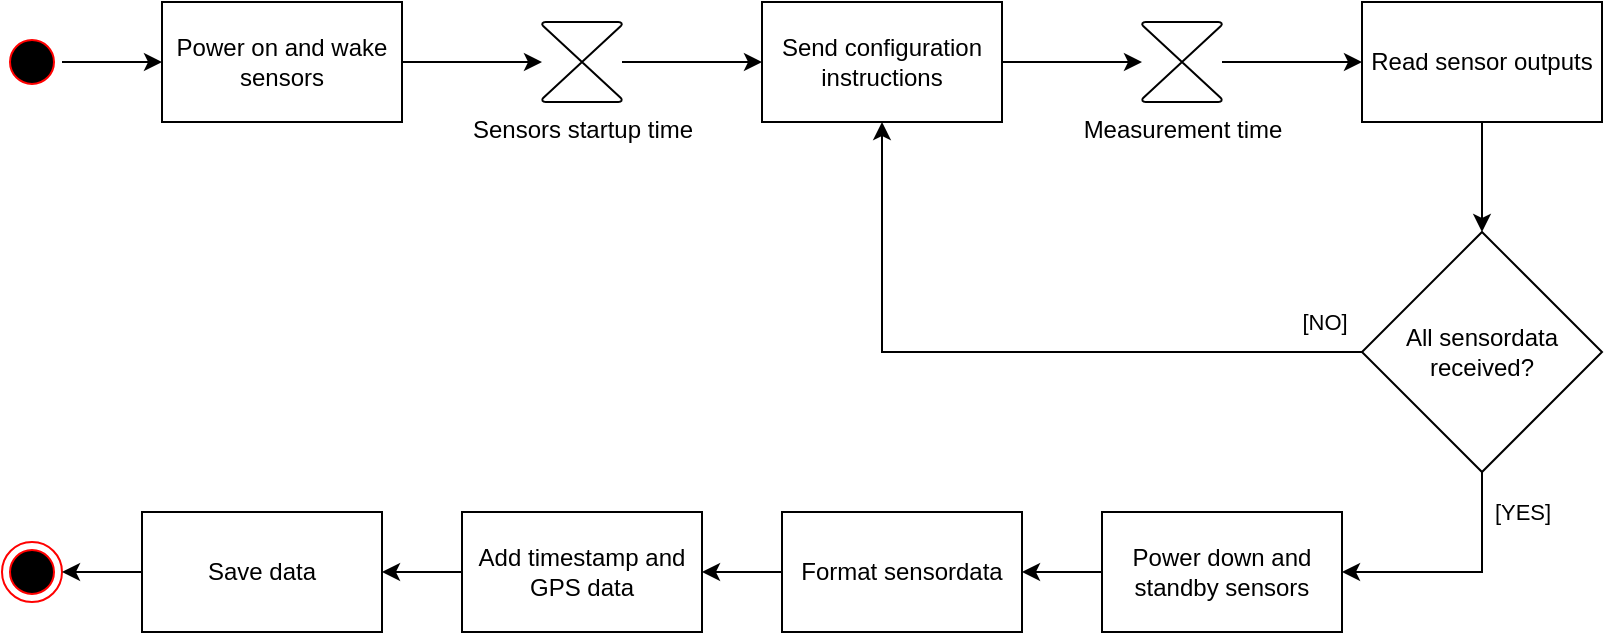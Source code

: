 <mxfile version="15.7.3" type="device"><diagram id="TEx3UZvfeen1V4EnL_ds" name="Pagina-1"><mxGraphModel dx="1102" dy="875" grid="1" gridSize="10" guides="1" tooltips="1" connect="1" arrows="1" fold="1" page="1" pageScale="1" pageWidth="2336" pageHeight="1654" math="0" shadow="0"><root><mxCell id="0"/><mxCell id="1" parent="0"/><mxCell id="89FKyo4nO2U7r55Wx7xn-17" value="" style="edgeStyle=orthogonalEdgeStyle;rounded=0;orthogonalLoop=1;jettySize=auto;html=1;" parent="1" source="89FKyo4nO2U7r55Wx7xn-2" target="89FKyo4nO2U7r55Wx7xn-9" edge="1"><mxGeometry relative="1" as="geometry"/></mxCell><mxCell id="89FKyo4nO2U7r55Wx7xn-2" value="" style="ellipse;html=1;shape=startState;fillColor=#000000;strokeColor=#ff0000;" parent="1" vertex="1"><mxGeometry x="100" y="160" width="30" height="30" as="geometry"/></mxCell><mxCell id="89FKyo4nO2U7r55Wx7xn-3" value="" style="ellipse;html=1;shape=endState;fillColor=#000000;strokeColor=#ff0000;" parent="1" vertex="1"><mxGeometry x="100" y="415" width="30" height="30" as="geometry"/></mxCell><mxCell id="89FKyo4nO2U7r55Wx7xn-4" value="All sensordata received?" style="rhombus;whiteSpace=wrap;html=1;" parent="1" vertex="1"><mxGeometry x="780" y="260" width="120" height="120" as="geometry"/></mxCell><mxCell id="89FKyo4nO2U7r55Wx7xn-5" value="" style="endArrow=classic;html=1;rounded=0;exitX=0.5;exitY=1;exitDx=0;exitDy=0;entryX=1;entryY=0.5;entryDx=0;entryDy=0;" parent="1" source="89FKyo4nO2U7r55Wx7xn-4" target="NEt4yOGR317AZGwjtN5s-1" edge="1"><mxGeometry relative="1" as="geometry"><mxPoint x="970" y="445" as="sourcePoint"/><mxPoint x="840" y="430" as="targetPoint"/><Array as="points"><mxPoint x="840" y="430"/></Array></mxGeometry></mxCell><mxCell id="89FKyo4nO2U7r55Wx7xn-6" value="[YES]" style="edgeLabel;resizable=0;html=1;align=center;verticalAlign=middle;" parent="89FKyo4nO2U7r55Wx7xn-5" connectable="0" vertex="1"><mxGeometry relative="1" as="geometry"><mxPoint x="30" y="-30" as="offset"/></mxGeometry></mxCell><mxCell id="89FKyo4nO2U7r55Wx7xn-18" value="" style="edgeStyle=orthogonalEdgeStyle;rounded=0;orthogonalLoop=1;jettySize=auto;html=1;" parent="1" source="89FKyo4nO2U7r55Wx7xn-9" target="89FKyo4nO2U7r55Wx7xn-13" edge="1"><mxGeometry relative="1" as="geometry"/></mxCell><mxCell id="89FKyo4nO2U7r55Wx7xn-9" value="Power on and wake sensors" style="rounded=0;whiteSpace=wrap;html=1;" parent="1" vertex="1"><mxGeometry x="180" y="145" width="120" height="60" as="geometry"/></mxCell><mxCell id="89FKyo4nO2U7r55Wx7xn-20" value="" style="edgeStyle=orthogonalEdgeStyle;rounded=0;orthogonalLoop=1;jettySize=auto;html=1;" parent="1" source="89FKyo4nO2U7r55Wx7xn-13" target="89FKyo4nO2U7r55Wx7xn-19" edge="1"><mxGeometry relative="1" as="geometry"/></mxCell><mxCell id="89FKyo4nO2U7r55Wx7xn-13" value="Sensors startup time" style="verticalLabelPosition=bottom;verticalAlign=top;html=1;shape=mxgraph.flowchart.collate;" parent="1" vertex="1"><mxGeometry x="370" y="155" width="40" height="40" as="geometry"/></mxCell><mxCell id="89FKyo4nO2U7r55Wx7xn-14" value="" style="endArrow=classic;html=1;rounded=0;exitX=0;exitY=0.5;exitDx=0;exitDy=0;entryX=0.5;entryY=1;entryDx=0;entryDy=0;" parent="1" source="89FKyo4nO2U7r55Wx7xn-4" target="89FKyo4nO2U7r55Wx7xn-19" edge="1"><mxGeometry relative="1" as="geometry"><mxPoint x="830" y="440" as="sourcePoint"/><mxPoint x="530" y="320" as="targetPoint"/><Array as="points"><mxPoint x="540" y="320"/></Array></mxGeometry></mxCell><mxCell id="89FKyo4nO2U7r55Wx7xn-15" value="[NO]" style="edgeLabel;resizable=0;html=1;align=center;verticalAlign=middle;" parent="89FKyo4nO2U7r55Wx7xn-14" connectable="0" vertex="1"><mxGeometry relative="1" as="geometry"><mxPoint x="158" y="-15" as="offset"/></mxGeometry></mxCell><mxCell id="89FKyo4nO2U7r55Wx7xn-22" value="" style="edgeStyle=orthogonalEdgeStyle;rounded=0;orthogonalLoop=1;jettySize=auto;html=1;" parent="1" source="89FKyo4nO2U7r55Wx7xn-19" target="89FKyo4nO2U7r55Wx7xn-21" edge="1"><mxGeometry relative="1" as="geometry"/></mxCell><mxCell id="89FKyo4nO2U7r55Wx7xn-19" value="Send configuration instructions" style="rounded=0;whiteSpace=wrap;html=1;" parent="1" vertex="1"><mxGeometry x="480" y="145" width="120" height="60" as="geometry"/></mxCell><mxCell id="89FKyo4nO2U7r55Wx7xn-26" value="" style="edgeStyle=orthogonalEdgeStyle;rounded=0;orthogonalLoop=1;jettySize=auto;html=1;" parent="1" source="89FKyo4nO2U7r55Wx7xn-21" target="89FKyo4nO2U7r55Wx7xn-25" edge="1"><mxGeometry relative="1" as="geometry"/></mxCell><mxCell id="89FKyo4nO2U7r55Wx7xn-21" value="Measurement time" style="verticalLabelPosition=bottom;verticalAlign=top;html=1;shape=mxgraph.flowchart.collate;" parent="1" vertex="1"><mxGeometry x="670" y="155" width="40" height="40" as="geometry"/></mxCell><mxCell id="89FKyo4nO2U7r55Wx7xn-27" value="" style="edgeStyle=orthogonalEdgeStyle;rounded=0;orthogonalLoop=1;jettySize=auto;html=1;" parent="1" source="89FKyo4nO2U7r55Wx7xn-25" target="89FKyo4nO2U7r55Wx7xn-4" edge="1"><mxGeometry relative="1" as="geometry"/></mxCell><mxCell id="89FKyo4nO2U7r55Wx7xn-25" value="Read sensor outputs" style="rounded=0;whiteSpace=wrap;html=1;" parent="1" vertex="1"><mxGeometry x="780" y="145" width="120" height="60" as="geometry"/></mxCell><mxCell id="89FKyo4nO2U7r55Wx7xn-30" value="" style="edgeStyle=orthogonalEdgeStyle;rounded=0;orthogonalLoop=1;jettySize=auto;html=1;" parent="1" source="89FKyo4nO2U7r55Wx7xn-28" target="89FKyo4nO2U7r55Wx7xn-29" edge="1"><mxGeometry relative="1" as="geometry"/></mxCell><mxCell id="89FKyo4nO2U7r55Wx7xn-28" value="Format sensordata" style="rounded=0;whiteSpace=wrap;html=1;" parent="1" vertex="1"><mxGeometry x="490" y="400" width="120" height="60" as="geometry"/></mxCell><mxCell id="89FKyo4nO2U7r55Wx7xn-32" value="" style="edgeStyle=orthogonalEdgeStyle;rounded=0;orthogonalLoop=1;jettySize=auto;html=1;" parent="1" source="89FKyo4nO2U7r55Wx7xn-29" target="89FKyo4nO2U7r55Wx7xn-31" edge="1"><mxGeometry relative="1" as="geometry"/></mxCell><mxCell id="89FKyo4nO2U7r55Wx7xn-29" value="Add timestamp and GPS data" style="rounded=0;whiteSpace=wrap;html=1;" parent="1" vertex="1"><mxGeometry x="330" y="400" width="120" height="60" as="geometry"/></mxCell><mxCell id="89FKyo4nO2U7r55Wx7xn-33" value="" style="edgeStyle=orthogonalEdgeStyle;rounded=0;orthogonalLoop=1;jettySize=auto;html=1;" parent="1" source="89FKyo4nO2U7r55Wx7xn-31" target="89FKyo4nO2U7r55Wx7xn-3" edge="1"><mxGeometry relative="1" as="geometry"/></mxCell><mxCell id="89FKyo4nO2U7r55Wx7xn-31" value="Save data" style="rounded=0;whiteSpace=wrap;html=1;" parent="1" vertex="1"><mxGeometry x="170" y="400" width="120" height="60" as="geometry"/></mxCell><mxCell id="NEt4yOGR317AZGwjtN5s-2" value="" style="edgeStyle=orthogonalEdgeStyle;rounded=0;orthogonalLoop=1;jettySize=auto;html=1;" edge="1" parent="1" source="NEt4yOGR317AZGwjtN5s-1" target="89FKyo4nO2U7r55Wx7xn-28"><mxGeometry relative="1" as="geometry"/></mxCell><mxCell id="NEt4yOGR317AZGwjtN5s-1" value="Power down and standby sensors" style="rounded=0;whiteSpace=wrap;html=1;" vertex="1" parent="1"><mxGeometry x="650" y="400" width="120" height="60" as="geometry"/></mxCell></root></mxGraphModel></diagram></mxfile>
